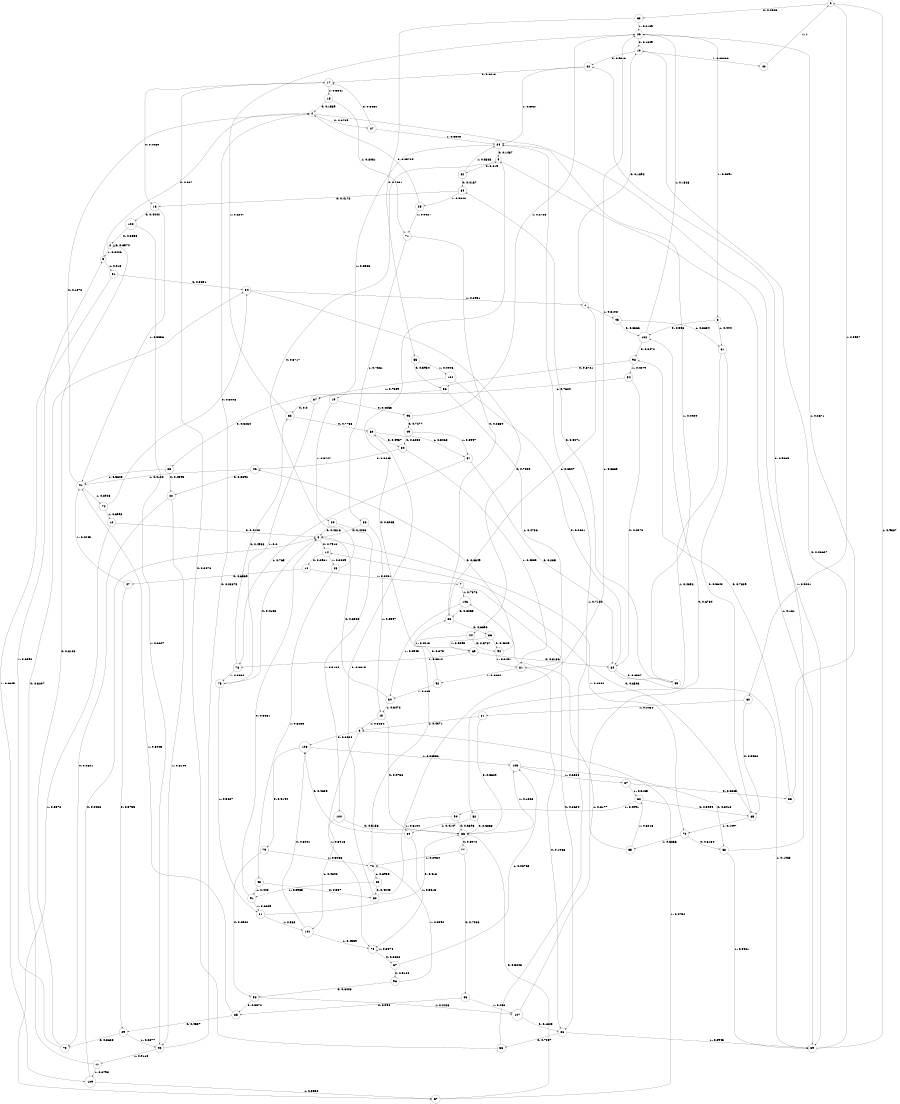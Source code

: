 digraph "ch24concat_phase3_L8" {
size = "6,8.5";
ratio = "fill";
node [shape = circle];
node [fontsize = 24];
edge [fontsize = 24];
0 -> 63 [label = "0: 0.4043   "];
0 -> 60 [label = "1: 0.5957   "];
1 -> 10 [label = "0: 0.1892   "];
1 -> 45 [label = "1: 0.8108   "];
2 -> 2 [label = "0: 0.3574   "];
2 -> 5 [label = "1: 0.6426   "];
3 -> 14 [label = "0: 0.7918   "];
3 -> 70 [label = "1: 0.2082   "];
4 -> 27 [label = "0: 0.6769   "];
4 -> 39 [label = "1: 0.3231   "];
5 -> 4 [label = "0: 0.087    "];
5 -> 31 [label = "1: 0.913    "];
6 -> 103 [label = "0: 0.6084   "];
6 -> 78 [label = "1: 0.3916   "];
7 -> 36 [label = "0: 0.2624   "];
7 -> 106 [label = "1: 0.7376   "];
8 -> 102 [label = "0: 0.556    "];
8 -> 61 [label = "1: 0.444    "];
9 -> 82 [label = "0: 0.819    "];
9 -> 39 [label = "1: 0.181    "];
10 -> 42 [label = "0: 0.9313   "];
10 -> 40 [label = "1: 0.06866  "];
11 -> 34 [label = "0: 0.3207   "];
11 -> 109 [label = "1: 0.6793   "];
12 -> 3 [label = "0: 0.4128   "];
12 -> 57 [label = "1: 0.5872   "];
13 -> 66 [label = "0: 0.4736   "];
13 -> 6 [label = "1: 0.5264   "];
14 -> 16 [label = "0: 0.6961   "];
14 -> 28 [label = "1: 0.3039   "];
15 -> 4 [label = "0: 0.1569   "];
15 -> 71 [label = "1: 0.8431   "];
16 -> 47 [label = "0: 0.6569   "];
16 -> 7 [label = "1: 0.3431   "];
17 -> 18 [label = "0: 0.4459   "];
17 -> 15 [label = "1: 0.5541   "];
18 -> 108 [label = "0: 0.4444   "];
18 -> 41 [label = "1: 0.5556   "];
19 -> 93 [label = "0: 0.4253   "];
19 -> 20 [label = "1: 0.5747   "];
20 -> 3 [label = "0: 0.4816   "];
20 -> 100 [label = "1: 0.5184   "];
21 -> 66 [label = "0: 0.418    "];
21 -> 101 [label = "1: 0.582    "];
22 -> 73 [label = "0: 0.4801   "];
22 -> 95 [label = "1: 0.5199   "];
23 -> 50 [label = "0: 0.4045   "];
23 -> 91 [label = "1: 0.5955   "];
24 -> 9 [label = "0: 0.1467   "];
24 -> 19 [label = "1: 0.8533   "];
25 -> 4 [label = "0: 0.09725  "];
25 -> 71 [label = "1: 0.9027   "];
26 -> 10 [label = "0: 0.1609   "];
26 -> 8 [label = "1: 0.8391   "];
27 -> 17 [label = "0: 0.3454   "];
27 -> 24 [label = "1: 0.6546   "];
28 -> 9 [label = "0: 0.3717   "];
28 -> 48 [label = "1: 0.6283   "];
29 -> 73 [label = "0: 0.3623   "];
29 -> 95 [label = "1: 0.6377   "];
30 -> 3 [label = "0: 0.3528   "];
30 -> 13 [label = "1: 0.6472   "];
31 -> 34 [label = "0: 0.3691   "];
31 -> 109 [label = "1: 0.6309   "];
32 -> 80 [label = "0: 0.7753   "];
32 -> 26 [label = "1: 0.2247   "];
33 -> 98 [label = "0: 0.7329   "];
33 -> 26 [label = "1: 0.2671   "];
34 -> 44 [label = "0: 0.7069   "];
34 -> 1 [label = "1: 0.2931   "];
35 -> 102 [label = "0: 0.6784   "];
35 -> 62 [label = "1: 0.3216   "];
36 -> 53 [label = "0: 0.7057   "];
36 -> 39 [label = "1: 0.2943   "];
37 -> 33 [label = "0: 0.6865   "];
37 -> 62 [label = "1: 0.3135   "];
38 -> 86 [label = "0: 0.6693   "];
38 -> 1 [label = "1: 0.3307   "];
39 -> 10 [label = "0: 0.06627  "];
39 -> 0 [label = "1: 0.9337   "];
40 -> 0 [label = "1: 1        "];
41 -> 4 [label = "0: 0.1072   "];
41 -> 74 [label = "1: 0.8928   "];
42 -> 17 [label = "0: 0.6013   "];
42 -> 24 [label = "1: 0.3987   "];
43 -> 85 [label = "0: 0.594    "];
43 -> 107 [label = "1: 0.406    "];
44 -> 94 [label = "0: 0.5787   "];
44 -> 69 [label = "1: 0.4213   "];
45 -> 102 [label = "0: 0.6366   "];
45 -> 61 [label = "1: 0.3634   "];
46 -> 22 [label = "0: 0.5892   "];
46 -> 41 [label = "1: 0.4108   "];
47 -> 29 [label = "0: 0.5755   "];
47 -> 41 [label = "1: 0.4245   "];
48 -> 50 [label = "0: 0.557    "];
48 -> 91 [label = "1: 0.443    "];
49 -> 59 [label = "0: 0.6003   "];
49 -> 97 [label = "1: 0.3997   "];
50 -> 80 [label = "0: 0.6315   "];
50 -> 26 [label = "1: 0.3685   "];
51 -> 66 [label = "0: 0.5629   "];
51 -> 6 [label = "1: 0.4371   "];
52 -> 66 [label = "0: 0.5853   "];
52 -> 89 [label = "1: 0.4147   "];
53 -> 17 [label = "0: 0.2876   "];
53 -> 24 [label = "1: 0.7124   "];
54 -> 64 [label = "0: 0.2376   "];
54 -> 87 [label = "1: 0.7624   "];
55 -> 56 [label = "0: 0.5954   "];
55 -> 104 [label = "1: 0.4046   "];
56 -> 83 [label = "0: 0.5264   "];
56 -> 81 [label = "1: 0.4736   "];
57 -> 66 [label = "0: 0.5248   "];
57 -> 6 [label = "1: 0.4752   "];
58 -> 85 [label = "0: 0.5572   "];
58 -> 107 [label = "1: 0.4428   "];
59 -> 46 [label = "0: 0.5445   "];
59 -> 81 [label = "1: 0.4555   "];
60 -> 65 [label = "0: 0.5536   "];
60 -> 51 [label = "1: 0.4464   "];
61 -> 65 [label = "0: 0.5648   "];
61 -> 52 [label = "1: 0.4352   "];
62 -> 65 [label = "0: 0.5909   "];
62 -> 90 [label = "1: 0.4091   "];
63 -> 55 [label = "0: 0.7831   "];
63 -> 26 [label = "1: 0.2169   "];
64 -> 99 [label = "0: 0.8537   "];
64 -> 39 [label = "1: 0.1463   "];
65 -> 14 [label = "0: 0.8503   "];
65 -> 70 [label = "1: 0.1497   "];
66 -> 77 [label = "0: 0.8972   "];
66 -> 105 [label = "1: 0.1028   "];
67 -> 96 [label = "0: 0.9124   "];
67 -> 105 [label = "1: 0.08763  "];
68 -> 42 [label = "0: 0.9539   "];
68 -> 39 [label = "1: 0.0461   "];
69 -> 64 [label = "0: 0.3186   "];
69 -> 76 [label = "1: 0.6814   "];
70 -> 68 [label = "0: 0.3134   "];
70 -> 35 [label = "1: 0.6866   "];
71 -> 38 [label = "0: 0.2639   "];
71 -> 88 [label = "1: 0.7361   "];
72 -> 9 [label = "0: 0.3065   "];
72 -> 23 [label = "1: 0.6935   "];
73 -> 2 [label = "0: 0.3108   "];
73 -> 5 [label = "1: 0.6892   "];
74 -> 34 [label = "0: 0.3008   "];
74 -> 12 [label = "1: 0.6992   "];
75 -> 3 [label = "0: 0.4133   "];
75 -> 21 [label = "1: 0.5867   "];
76 -> 32 [label = "0: 0.4938   "];
76 -> 75 [label = "1: 0.5062   "];
77 -> 43 [label = "0: 0.7036   "];
77 -> 72 [label = "1: 0.2964   "];
78 -> 67 [label = "0: 0.6626   "];
78 -> 78 [label = "1: 0.3374   "];
79 -> 58 [label = "0: 0.6932   "];
79 -> 72 [label = "1: 0.3068   "];
80 -> 59 [label = "0: 0.4937   "];
80 -> 97 [label = "1: 0.5063   "];
81 -> 36 [label = "0: 0.1966   "];
81 -> 92 [label = "1: 0.8034   "];
82 -> 84 [label = "0: 0.4167   "];
82 -> 24 [label = "1: 0.5833   "];
83 -> 22 [label = "0: 0.4395   "];
83 -> 41 [label = "1: 0.5605   "];
84 -> 18 [label = "0: 0.4172   "];
84 -> 25 [label = "1: 0.5828   "];
85 -> 29 [label = "0: 0.4557   "];
85 -> 41 [label = "1: 0.5443   "];
86 -> 94 [label = "0: 0.4305   "];
86 -> 69 [label = "1: 0.5695   "];
87 -> 32 [label = "0: 0.4      "];
87 -> 75 [label = "1: 0.6      "];
88 -> 3 [label = "0: 0.4403   "];
88 -> 13 [label = "1: 0.5597   "];
89 -> 103 [label = "0: 0.4685   "];
89 -> 78 [label = "1: 0.5315   "];
90 -> 66 [label = "0: 0.3896   "];
90 -> 89 [label = "1: 0.6104   "];
91 -> 3 [label = "0: 0.3361   "];
91 -> 21 [label = "1: 0.6639   "];
92 -> 38 [label = "0: 0.375    "];
92 -> 30 [label = "1: 0.625    "];
93 -> 49 [label = "0: 0.7277   "];
93 -> 26 [label = "1: 0.2723   "];
94 -> 46 [label = "0: 0.6849   "];
94 -> 81 [label = "1: 0.3151   "];
95 -> 4 [label = "0: 0.08873  "];
95 -> 11 [label = "1: 0.9113   "];
96 -> 58 [label = "0: 0.6408   "];
96 -> 72 [label = "1: 0.3592   "];
97 -> 64 [label = "0: 0.235    "];
97 -> 76 [label = "1: 0.765    "];
98 -> 56 [label = "0: 0.5721   "];
98 -> 54 [label = "1: 0.4279   "];
99 -> 84 [label = "0: 0.5071   "];
99 -> 24 [label = "1: 0.4929   "];
100 -> 66 [label = "0: 0.5158   "];
100 -> 101 [label = "1: 0.4842   "];
101 -> 103 [label = "0: 0.5441   "];
101 -> 78 [label = "1: 0.4559   "];
102 -> 98 [label = "0: 0.8472   "];
102 -> 26 [label = "1: 0.1528   "];
103 -> 79 [label = "0: 0.9144   "];
103 -> 105 [label = "1: 0.08556  "];
104 -> 64 [label = "0: 0.2661   "];
104 -> 87 [label = "1: 0.7339   "];
105 -> 68 [label = "0: 0.3412   "];
105 -> 37 [label = "1: 0.6588   "];
106 -> 38 [label = "0: 0.3055   "];
106 -> 30 [label = "1: 0.6945   "];
107 -> 36 [label = "0: 0.1823   "];
107 -> 106 [label = "1: 0.8177   "];
108 -> 2 [label = "0: 0.3353   "];
108 -> 95 [label = "1: 0.6647   "];
109 -> 3 [label = "0: 0.4468   "];
109 -> 57 [label = "1: 0.5532   "];
}